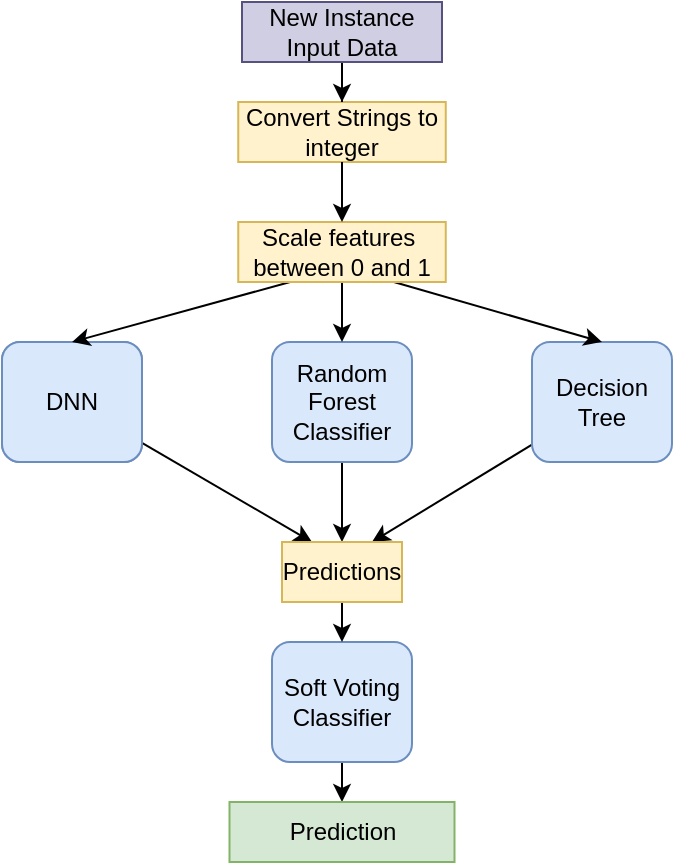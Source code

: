 <mxfile version="20.6.0" type="device"><diagram id="5eRNv5LiHNP1VsPuxOIL" name="Page-1"><mxGraphModel dx="1852" dy="1665" grid="1" gridSize="10" guides="1" tooltips="1" connect="1" arrows="1" fold="1" page="1" pageScale="1" pageWidth="850" pageHeight="1100" math="0" shadow="0"><root><mxCell id="0"/><mxCell id="1" parent="0"/><mxCell id="_lFUlA7z9PY0vmVfFhFn-16" style="edgeStyle=none;rounded=0;orthogonalLoop=1;jettySize=auto;html=1;entryX=0.5;entryY=0;entryDx=0;entryDy=0;" parent="1" source="_lFUlA7z9PY0vmVfFhFn-6" target="_lFUlA7z9PY0vmVfFhFn-37" edge="1"><mxGeometry relative="1" as="geometry"/></mxCell><mxCell id="_lFUlA7z9PY0vmVfFhFn-6" value="Random&lt;br&gt;Forest&lt;br&gt;Classifier" style="rounded=1;whiteSpace=wrap;html=1;fillColor=#dae8fc;strokeColor=#6c8ebf;" parent="1" vertex="1"><mxGeometry x="-360" y="100" width="70" height="60" as="geometry"/></mxCell><mxCell id="_lFUlA7z9PY0vmVfFhFn-17" style="edgeStyle=none;rounded=0;orthogonalLoop=1;jettySize=auto;html=1;entryX=0.75;entryY=0;entryDx=0;entryDy=0;" parent="1" source="_lFUlA7z9PY0vmVfFhFn-7" target="_lFUlA7z9PY0vmVfFhFn-37" edge="1"><mxGeometry relative="1" as="geometry"/></mxCell><mxCell id="_lFUlA7z9PY0vmVfFhFn-7" value="Decision &lt;br&gt;Tree" style="rounded=1;whiteSpace=wrap;html=1;fillColor=#dae8fc;strokeColor=#6c8ebf;" parent="1" vertex="1"><mxGeometry x="-230" y="100" width="70" height="60" as="geometry"/></mxCell><mxCell id="_lFUlA7z9PY0vmVfFhFn-8" value="DNN" style="rounded=1;whiteSpace=wrap;html=1;fillColor=#dae8fc;strokeColor=#6c8ebf;" parent="1" vertex="1"><mxGeometry x="-495" y="100" width="70" height="60" as="geometry"/></mxCell><mxCell id="_lFUlA7z9PY0vmVfFhFn-25" style="edgeStyle=none;rounded=0;orthogonalLoop=1;jettySize=auto;html=1;entryX=0.5;entryY=0;entryDx=0;entryDy=0;" parent="1" source="_lFUlA7z9PY0vmVfFhFn-9" target="_lFUlA7z9PY0vmVfFhFn-27" edge="1"><mxGeometry relative="1" as="geometry"><mxPoint x="-325" y="380" as="targetPoint"/></mxGeometry></mxCell><mxCell id="_lFUlA7z9PY0vmVfFhFn-9" value="Soft Voting Classifier" style="rounded=1;whiteSpace=wrap;html=1;fillColor=#dae8fc;strokeColor=#6c8ebf;" parent="1" vertex="1"><mxGeometry x="-360" y="250" width="70" height="60" as="geometry"/></mxCell><mxCell id="_lFUlA7z9PY0vmVfFhFn-15" style="edgeStyle=none;rounded=0;orthogonalLoop=1;jettySize=auto;html=1;entryX=0.25;entryY=0;entryDx=0;entryDy=0;" parent="1" source="_lFUlA7z9PY0vmVfFhFn-11" target="_lFUlA7z9PY0vmVfFhFn-37" edge="1"><mxGeometry relative="1" as="geometry"/></mxCell><mxCell id="_lFUlA7z9PY0vmVfFhFn-11" value="DNN" style="rounded=1;whiteSpace=wrap;html=1;fillColor=#dae8fc;strokeColor=#6c8ebf;" parent="1" vertex="1"><mxGeometry x="-495" y="100" width="70" height="60" as="geometry"/></mxCell><mxCell id="_lFUlA7z9PY0vmVfFhFn-19" style="edgeStyle=none;rounded=0;orthogonalLoop=1;jettySize=auto;html=1;entryX=0.5;entryY=0;entryDx=0;entryDy=0;exitX=0.25;exitY=1;exitDx=0;exitDy=0;" parent="1" source="djcHlAn-ZzxiRz2oxGq0-2" target="_lFUlA7z9PY0vmVfFhFn-11" edge="1"><mxGeometry relative="1" as="geometry"><mxPoint x="-350.0" y="50.0" as="sourcePoint"/></mxGeometry></mxCell><mxCell id="_lFUlA7z9PY0vmVfFhFn-20" style="edgeStyle=none;rounded=0;orthogonalLoop=1;jettySize=auto;html=1;entryX=0.5;entryY=0;entryDx=0;entryDy=0;exitX=0.5;exitY=1;exitDx=0;exitDy=0;" parent="1" source="djcHlAn-ZzxiRz2oxGq0-2" target="_lFUlA7z9PY0vmVfFhFn-6" edge="1"><mxGeometry relative="1" as="geometry"><mxPoint x="-325.0" y="50.0" as="sourcePoint"/></mxGeometry></mxCell><mxCell id="_lFUlA7z9PY0vmVfFhFn-21" style="edgeStyle=none;rounded=0;orthogonalLoop=1;jettySize=auto;html=1;entryX=0.5;entryY=0;entryDx=0;entryDy=0;exitX=0.75;exitY=1;exitDx=0;exitDy=0;" parent="1" source="djcHlAn-ZzxiRz2oxGq0-2" target="_lFUlA7z9PY0vmVfFhFn-7" edge="1"><mxGeometry relative="1" as="geometry"><mxPoint x="-300.0" y="50.0" as="sourcePoint"/></mxGeometry></mxCell><mxCell id="_lFUlA7z9PY0vmVfFhFn-27" value="Prediction" style="text;html=1;align=center;verticalAlign=middle;whiteSpace=wrap;rounded=0;fillColor=#d5e8d4;strokeColor=#82b366;" parent="1" vertex="1"><mxGeometry x="-381.25" y="330" width="112.5" height="30" as="geometry"/></mxCell><mxCell id="_lFUlA7z9PY0vmVfFhFn-38" style="edgeStyle=none;rounded=0;orthogonalLoop=1;jettySize=auto;html=1;entryX=0.5;entryY=0;entryDx=0;entryDy=0;" parent="1" source="_lFUlA7z9PY0vmVfFhFn-37" target="_lFUlA7z9PY0vmVfFhFn-9" edge="1"><mxGeometry relative="1" as="geometry"/></mxCell><mxCell id="_lFUlA7z9PY0vmVfFhFn-37" value="Predictions" style="text;html=1;strokeColor=#d6b656;fillColor=#fff2cc;align=center;verticalAlign=middle;whiteSpace=wrap;rounded=0;" parent="1" vertex="1"><mxGeometry x="-355" y="200" width="60" height="30" as="geometry"/></mxCell><mxCell id="djcHlAn-ZzxiRz2oxGq0-1" value="Convert Strings to integer" style="rounded=0;whiteSpace=wrap;html=1;fillColor=#fff2cc;strokeColor=#d6b656;" parent="1" vertex="1"><mxGeometry x="-376.875" y="-20" width="103.75" height="30" as="geometry"/></mxCell><mxCell id="djcHlAn-ZzxiRz2oxGq0-2" value="Scale features&amp;nbsp; between 0 and 1" style="rounded=0;whiteSpace=wrap;html=1;fillColor=#fff2cc;strokeColor=#d6b656;" parent="1" vertex="1"><mxGeometry x="-376.875" y="40" width="103.75" height="30" as="geometry"/></mxCell><mxCell id="djcHlAn-ZzxiRz2oxGq0-5" style="edgeStyle=orthogonalEdgeStyle;rounded=0;orthogonalLoop=1;jettySize=auto;html=1;exitX=0.5;exitY=1;exitDx=0;exitDy=0;" parent="1" source="djcHlAn-ZzxiRz2oxGq0-1" target="djcHlAn-ZzxiRz2oxGq0-2" edge="1"><mxGeometry relative="1" as="geometry"><mxPoint x="-325" y="10" as="sourcePoint"/></mxGeometry></mxCell><mxCell id="djcHlAn-ZzxiRz2oxGq0-8" style="edgeStyle=orthogonalEdgeStyle;rounded=0;orthogonalLoop=1;jettySize=auto;html=1;entryX=0.5;entryY=0;entryDx=0;entryDy=0;" parent="1" source="djcHlAn-ZzxiRz2oxGq0-4" target="djcHlAn-ZzxiRz2oxGq0-1" edge="1"><mxGeometry relative="1" as="geometry"/></mxCell><mxCell id="djcHlAn-ZzxiRz2oxGq0-4" value="New Instance&lt;br&gt;Input Data" style="text;html=1;fillColor=#d0cee2;align=center;verticalAlign=middle;whiteSpace=wrap;rounded=0;strokeColor=#56517e;" parent="1" vertex="1"><mxGeometry x="-375" y="-70" width="100" height="30" as="geometry"/></mxCell></root></mxGraphModel></diagram></mxfile>